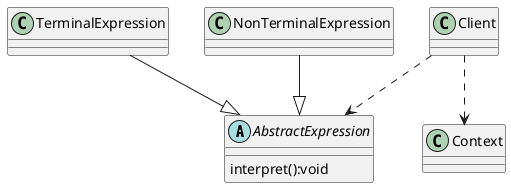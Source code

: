 @startuml
abstract class AbstractExpression {
    interpret():void
}

class TerminalExpression {
}

class NonTerminalExpression {}

class Context {}

class Client {}

TerminalExpression --|> AbstractExpression
NonTerminalExpression--|> AbstractExpression
Client ..> AbstractExpression
Client ..> Context 
@enduml

@startuml
abstract class Expression {
    interpret():void
}

class VarExpression {}

class SymbolExpression {}

class SubExpression {}

class AddExpression {}

class Calculator {}

class Client {}

VarExpression --|> Expression
SymbolExpression o--|> Expression

SubExpression --|> SymbolExpression
AddExpression --|> SymbolExpression

Calculator o-- Expression

Client ..> Calculator
@enduml
